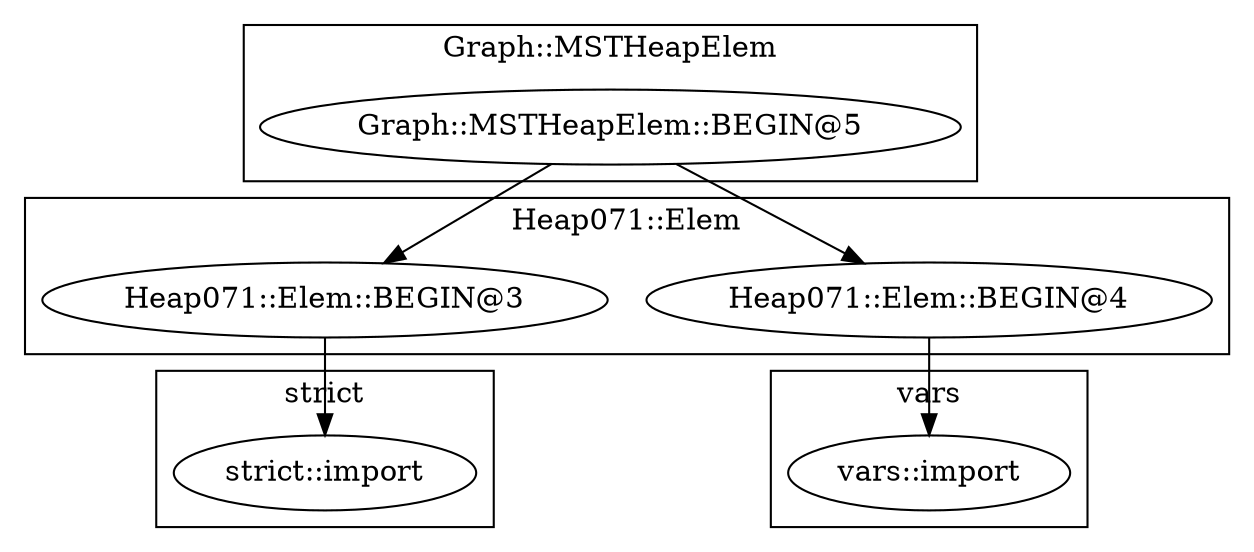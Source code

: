 digraph {
graph [overlap=false]
subgraph cluster_Heap071_Elem {
	label="Heap071::Elem";
	"Heap071::Elem::BEGIN@3";
	"Heap071::Elem::BEGIN@4";
}
subgraph cluster_vars {
	label="vars";
	"vars::import";
}
subgraph cluster_Graph_MSTHeapElem {
	label="Graph::MSTHeapElem";
	"Graph::MSTHeapElem::BEGIN@5";
}
subgraph cluster_strict {
	label="strict";
	"strict::import";
}
"Graph::MSTHeapElem::BEGIN@5" -> "Heap071::Elem::BEGIN@4";
"Heap071::Elem::BEGIN@3" -> "strict::import";
"Heap071::Elem::BEGIN@4" -> "vars::import";
"Graph::MSTHeapElem::BEGIN@5" -> "Heap071::Elem::BEGIN@3";
}
